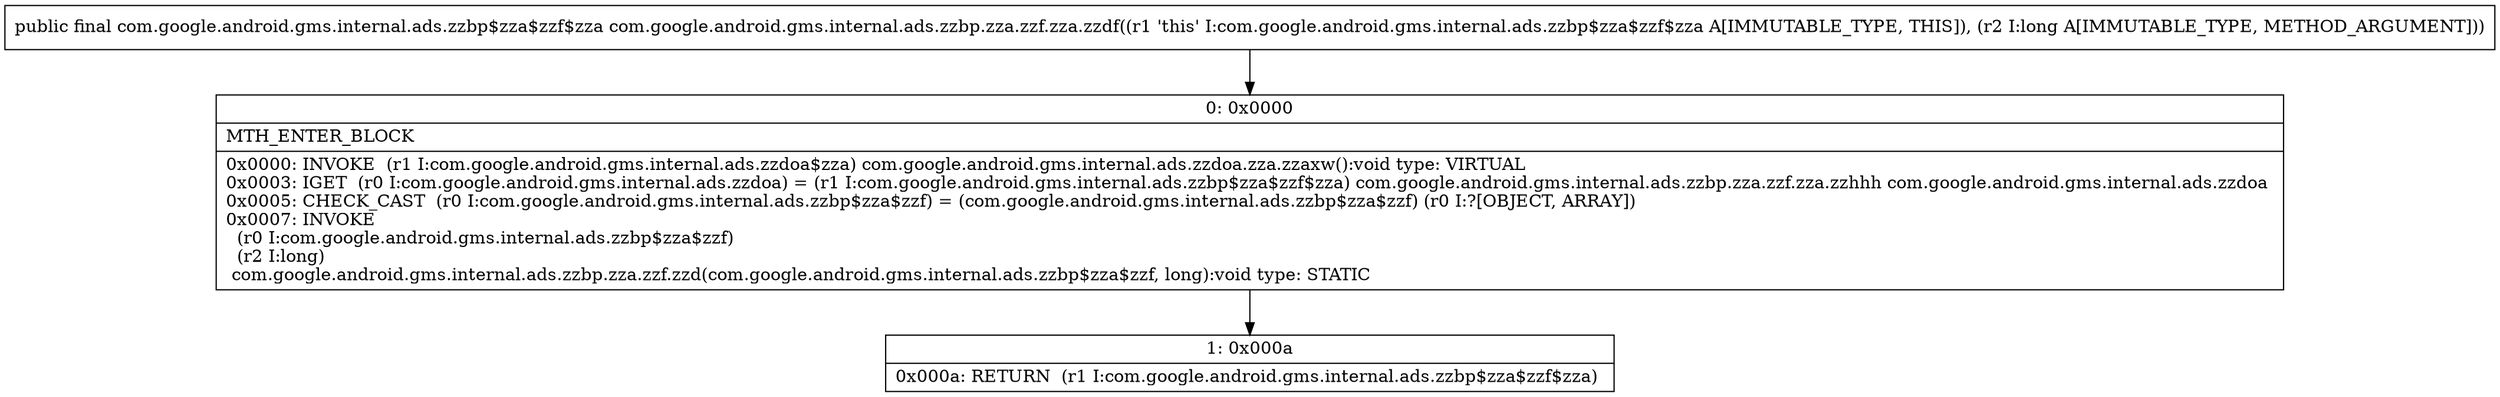 digraph "CFG forcom.google.android.gms.internal.ads.zzbp.zza.zzf.zza.zzdf(J)Lcom\/google\/android\/gms\/internal\/ads\/zzbp$zza$zzf$zza;" {
Node_0 [shape=record,label="{0\:\ 0x0000|MTH_ENTER_BLOCK\l|0x0000: INVOKE  (r1 I:com.google.android.gms.internal.ads.zzdoa$zza) com.google.android.gms.internal.ads.zzdoa.zza.zzaxw():void type: VIRTUAL \l0x0003: IGET  (r0 I:com.google.android.gms.internal.ads.zzdoa) = (r1 I:com.google.android.gms.internal.ads.zzbp$zza$zzf$zza) com.google.android.gms.internal.ads.zzbp.zza.zzf.zza.zzhhh com.google.android.gms.internal.ads.zzdoa \l0x0005: CHECK_CAST  (r0 I:com.google.android.gms.internal.ads.zzbp$zza$zzf) = (com.google.android.gms.internal.ads.zzbp$zza$zzf) (r0 I:?[OBJECT, ARRAY]) \l0x0007: INVOKE  \l  (r0 I:com.google.android.gms.internal.ads.zzbp$zza$zzf)\l  (r2 I:long)\l com.google.android.gms.internal.ads.zzbp.zza.zzf.zzd(com.google.android.gms.internal.ads.zzbp$zza$zzf, long):void type: STATIC \l}"];
Node_1 [shape=record,label="{1\:\ 0x000a|0x000a: RETURN  (r1 I:com.google.android.gms.internal.ads.zzbp$zza$zzf$zza) \l}"];
MethodNode[shape=record,label="{public final com.google.android.gms.internal.ads.zzbp$zza$zzf$zza com.google.android.gms.internal.ads.zzbp.zza.zzf.zza.zzdf((r1 'this' I:com.google.android.gms.internal.ads.zzbp$zza$zzf$zza A[IMMUTABLE_TYPE, THIS]), (r2 I:long A[IMMUTABLE_TYPE, METHOD_ARGUMENT])) }"];
MethodNode -> Node_0;
Node_0 -> Node_1;
}

